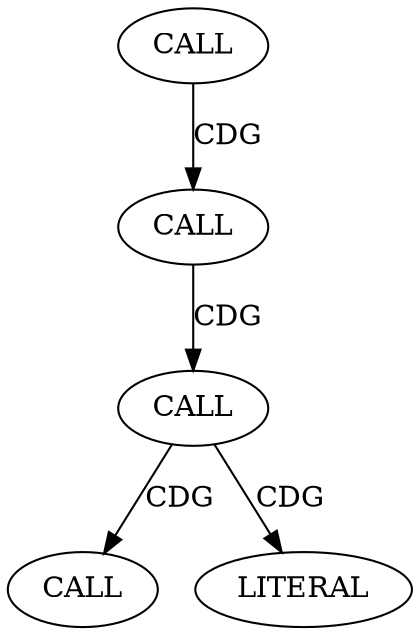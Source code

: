 strict digraph "" {
	node [label="\N"];
	1508	[ARGUMENT_INDEX=-1,
		CODE="desc->fd_seg_cnt < 1 ||
	    desc->fd_seg_cnt > CEPH_FRAME_MAX_SEGMENT_COUNT",
		COLUMN_NUMBER=6,
		DISPATCH_TYPE=STATIC_DISPATCH,
		LINE_NUMBER=513,
		METHOD_FULL_NAME="<operator>.logicalOr",
		NAME="<operator>.logicalOr",
		ORDER=1,
		TYPE_FULL_NAME="<empty>",
		filename="file_code_old-a282a2f-decode_preamble-528.c",
		label=CALL];
	1560	[ARGUMENT_INDEX=-1,
		CODE="!desc->fd_lens[desc->fd_seg_cnt - 1]",
		COLUMN_NUMBER=6,
		DISPATCH_TYPE=STATIC_DISPATCH,
		LINE_NUMBER=527,
		METHOD_FULL_NAME="<operator>.logicalNot",
		NAME="<operator>.logicalNot",
		ORDER=1,
		TYPE_FULL_NAME="<empty>",
		filename="file_code_old-a282a2f-decode_preamble-528.c",
		label=CALL];
	1508 -> 1560	[label=CDG];
	1571	[ARGUMENT_INDEX=-1,
		CODE="pr_err(\"last segment empty\\n\")",
		COLUMN_NUMBER=3,
		DISPATCH_TYPE=STATIC_DISPATCH,
		LINE_NUMBER=528,
		METHOD_FULL_NAME=pr_err,
		NAME=pr_err,
		ORDER=1,
		TYPE_FULL_NAME="<empty>",
		filename="file_code_old-a282a2f-decode_preamble-528.c",
		label=CALL];
	1560 -> 1571	[label=CDG];
	1572	[ARGUMENT_INDEX=1,
		CODE="\"last segment empty\\n\"",
		COLUMN_NUMBER=10,
		LINE_NUMBER=528,
		ORDER=1,
		TYPE_FULL_NAME=char,
		filename="file_code_old-a282a2f-decode_preamble-528.c",
		label=LITERAL];
	1560 -> 1572	[label=CDG];
	1476	[ARGUMENT_INDEX=-1,
		CODE="crc != expected_crc",
		COLUMN_NUMBER=6,
		DISPATCH_TYPE=STATIC_DISPATCH,
		LINE_NUMBER=503,
		METHOD_FULL_NAME="<operator>.notEquals",
		NAME="<operator>.notEquals",
		ORDER=1,
		TYPE_FULL_NAME="<empty>",
		filename="file_code_old-a282a2f-decode_preamble-528.c",
		label=CALL];
	1476 -> 1508	[label=CDG];
}
